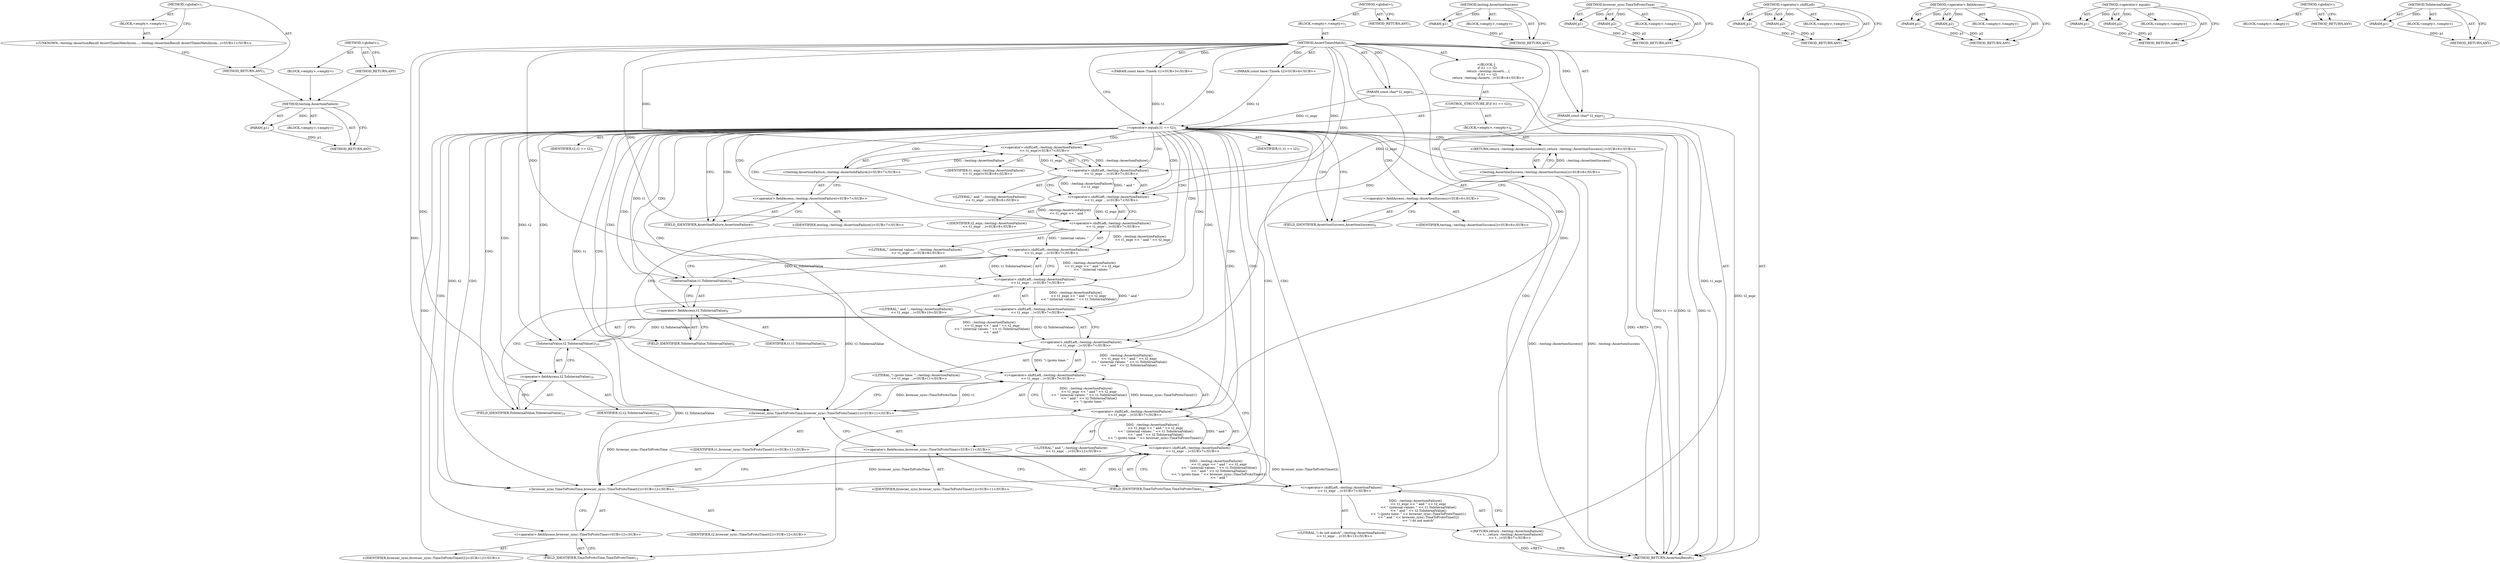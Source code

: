 digraph "&lt;global&gt;" {
vulnerable_115 [label=<(METHOD,testing.AssertionFailure)>];
vulnerable_116 [label=<(PARAM,p1)>];
vulnerable_117 [label=<(BLOCK,&lt;empty&gt;,&lt;empty&gt;)>];
vulnerable_118 [label=<(METHOD_RETURN,ANY)>];
vulnerable_6 [label=<(METHOD,&lt;global&gt;)<SUB>1</SUB>>];
vulnerable_7 [label=<(BLOCK,&lt;empty&gt;,&lt;empty&gt;)<SUB>1</SUB>>];
vulnerable_8 [label=<(METHOD,AssertTimesMatch)<SUB>1</SUB>>];
vulnerable_9 [label=<(PARAM,const char* t1_expr)<SUB>1</SUB>>];
vulnerable_10 [label=<(PARAM,const char* t2_expr)<SUB>2</SUB>>];
vulnerable_11 [label="<(PARAM,const base::Time&amp; t1)<SUB>3</SUB>>"];
vulnerable_12 [label="<(PARAM,const base::Time&amp; t2)<SUB>4</SUB>>"];
vulnerable_13 [label="<(BLOCK,{
  if (t1 == t2)
    return ::testing::Asserti...,{
  if (t1 == t2)
    return ::testing::Asserti...)<SUB>4</SUB>>"];
vulnerable_14 [label=<(CONTROL_STRUCTURE,IF,if (t1 == t2))<SUB>5</SUB>>];
vulnerable_15 [label=<(&lt;operator&gt;.equals,t1 == t2)<SUB>5</SUB>>];
vulnerable_16 [label=<(IDENTIFIER,t1,t1 == t2)<SUB>5</SUB>>];
vulnerable_17 [label=<(IDENTIFIER,t2,t1 == t2)<SUB>5</SUB>>];
vulnerable_18 [label=<(BLOCK,&lt;empty&gt;,&lt;empty&gt;)<SUB>6</SUB>>];
vulnerable_19 [label="<(RETURN,return ::testing::AssertionSuccess();,return ::testing::AssertionSuccess();)<SUB>6</SUB>>"];
vulnerable_20 [label="<(testing.AssertionSuccess,::testing::AssertionSuccess())<SUB>6</SUB>>"];
vulnerable_21 [label="<(&lt;operator&gt;.fieldAccess,::testing::AssertionSuccess)<SUB>6</SUB>>"];
vulnerable_22 [label="<(IDENTIFIER,testing,::testing::AssertionSuccess())<SUB>6</SUB>>"];
vulnerable_23 [label=<(FIELD_IDENTIFIER,AssertionSuccess,AssertionSuccess)<SUB>6</SUB>>];
vulnerable_24 [label="<(RETURN,return ::testing::AssertionFailure()
      &lt;&lt; t...,return ::testing::AssertionFailure()
      &lt;&lt; t...)<SUB>7</SUB>>"];
vulnerable_25 [label="<(&lt;operator&gt;.shiftLeft,::testing::AssertionFailure()
      &lt;&lt; t1_expr ...)<SUB>7</SUB>>"];
vulnerable_26 [label="<(&lt;operator&gt;.shiftLeft,::testing::AssertionFailure()
      &lt;&lt; t1_expr ...)<SUB>7</SUB>>"];
vulnerable_27 [label="<(&lt;operator&gt;.shiftLeft,::testing::AssertionFailure()
      &lt;&lt; t1_expr ...)<SUB>7</SUB>>"];
vulnerable_28 [label="<(&lt;operator&gt;.shiftLeft,::testing::AssertionFailure()
      &lt;&lt; t1_expr ...)<SUB>7</SUB>>"];
vulnerable_29 [label="<(&lt;operator&gt;.shiftLeft,::testing::AssertionFailure()
      &lt;&lt; t1_expr ...)<SUB>7</SUB>>"];
vulnerable_30 [label="<(&lt;operator&gt;.shiftLeft,::testing::AssertionFailure()
      &lt;&lt; t1_expr ...)<SUB>7</SUB>>"];
vulnerable_31 [label="<(&lt;operator&gt;.shiftLeft,::testing::AssertionFailure()
      &lt;&lt; t1_expr ...)<SUB>7</SUB>>"];
vulnerable_32 [label="<(&lt;operator&gt;.shiftLeft,::testing::AssertionFailure()
      &lt;&lt; t1_expr ...)<SUB>7</SUB>>"];
vulnerable_33 [label="<(&lt;operator&gt;.shiftLeft,::testing::AssertionFailure()
      &lt;&lt; t1_expr ...)<SUB>7</SUB>>"];
vulnerable_34 [label="<(&lt;operator&gt;.shiftLeft,::testing::AssertionFailure()
      &lt;&lt; t1_expr ...)<SUB>7</SUB>>"];
vulnerable_35 [label="<(&lt;operator&gt;.shiftLeft,::testing::AssertionFailure()
      &lt;&lt; t1_expr ...)<SUB>7</SUB>>"];
vulnerable_36 [label="<(&lt;operator&gt;.shiftLeft,::testing::AssertionFailure()
      &lt;&lt; t1_expr)<SUB>7</SUB>>"];
vulnerable_37 [label="<(testing.AssertionFailure,::testing::AssertionFailure())<SUB>7</SUB>>"];
vulnerable_38 [label="<(&lt;operator&gt;.fieldAccess,::testing::AssertionFailure)<SUB>7</SUB>>"];
vulnerable_39 [label="<(IDENTIFIER,testing,::testing::AssertionFailure())<SUB>7</SUB>>"];
vulnerable_40 [label=<(FIELD_IDENTIFIER,AssertionFailure,AssertionFailure)<SUB>7</SUB>>];
vulnerable_41 [label="<(IDENTIFIER,t1_expr,::testing::AssertionFailure()
      &lt;&lt; t1_expr)<SUB>8</SUB>>"];
vulnerable_42 [label="<(LITERAL,&quot; and &quot;,::testing::AssertionFailure()
      &lt;&lt; t1_expr ...)<SUB>8</SUB>>"];
vulnerable_43 [label="<(IDENTIFIER,t2_expr,::testing::AssertionFailure()
      &lt;&lt; t1_expr ...)<SUB>8</SUB>>"];
vulnerable_44 [label="<(LITERAL,&quot; (internal values: &quot;,::testing::AssertionFailure()
      &lt;&lt; t1_expr ...)<SUB>9</SUB>>"];
vulnerable_45 [label=<(ToInternalValue,t1.ToInternalValue())<SUB>9</SUB>>];
vulnerable_46 [label=<(&lt;operator&gt;.fieldAccess,t1.ToInternalValue)<SUB>9</SUB>>];
vulnerable_47 [label=<(IDENTIFIER,t1,t1.ToInternalValue())<SUB>9</SUB>>];
vulnerable_48 [label=<(FIELD_IDENTIFIER,ToInternalValue,ToInternalValue)<SUB>9</SUB>>];
vulnerable_49 [label="<(LITERAL,&quot; and &quot;,::testing::AssertionFailure()
      &lt;&lt; t1_expr ...)<SUB>10</SUB>>"];
vulnerable_50 [label=<(ToInternalValue,t2.ToInternalValue())<SUB>10</SUB>>];
vulnerable_51 [label=<(&lt;operator&gt;.fieldAccess,t2.ToInternalValue)<SUB>10</SUB>>];
vulnerable_52 [label=<(IDENTIFIER,t2,t2.ToInternalValue())<SUB>10</SUB>>];
vulnerable_53 [label=<(FIELD_IDENTIFIER,ToInternalValue,ToInternalValue)<SUB>10</SUB>>];
vulnerable_54 [label="<(LITERAL,&quot;) (proto time: &quot;,::testing::AssertionFailure()
      &lt;&lt; t1_expr ...)<SUB>11</SUB>>"];
vulnerable_55 [label="<(browser_sync.TimeToProtoTime,browser_sync::TimeToProtoTime(t1))<SUB>11</SUB>>"];
vulnerable_56 [label="<(&lt;operator&gt;.fieldAccess,browser_sync::TimeToProtoTime)<SUB>11</SUB>>"];
vulnerable_57 [label="<(IDENTIFIER,browser_sync,browser_sync::TimeToProtoTime(t1))<SUB>11</SUB>>"];
vulnerable_58 [label=<(FIELD_IDENTIFIER,TimeToProtoTime,TimeToProtoTime)<SUB>11</SUB>>];
vulnerable_59 [label="<(IDENTIFIER,t1,browser_sync::TimeToProtoTime(t1))<SUB>11</SUB>>"];
vulnerable_60 [label="<(LITERAL,&quot; and &quot;,::testing::AssertionFailure()
      &lt;&lt; t1_expr ...)<SUB>12</SUB>>"];
vulnerable_61 [label="<(browser_sync.TimeToProtoTime,browser_sync::TimeToProtoTime(t2))<SUB>12</SUB>>"];
vulnerable_62 [label="<(&lt;operator&gt;.fieldAccess,browser_sync::TimeToProtoTime)<SUB>12</SUB>>"];
vulnerable_63 [label="<(IDENTIFIER,browser_sync,browser_sync::TimeToProtoTime(t2))<SUB>12</SUB>>"];
vulnerable_64 [label=<(FIELD_IDENTIFIER,TimeToProtoTime,TimeToProtoTime)<SUB>12</SUB>>];
vulnerable_65 [label="<(IDENTIFIER,t2,browser_sync::TimeToProtoTime(t2))<SUB>12</SUB>>"];
vulnerable_66 [label="<(LITERAL,&quot;) do not match&quot;,::testing::AssertionFailure()
      &lt;&lt; t1_expr ...)<SUB>13</SUB>>"];
vulnerable_67 [label=<(METHOD_RETURN,AssertionResult)<SUB>1</SUB>>];
vulnerable_69 [label=<(METHOD_RETURN,ANY)<SUB>1</SUB>>];
vulnerable_101 [label=<(METHOD,testing.AssertionSuccess)>];
vulnerable_102 [label=<(PARAM,p1)>];
vulnerable_103 [label=<(BLOCK,&lt;empty&gt;,&lt;empty&gt;)>];
vulnerable_104 [label=<(METHOD_RETURN,ANY)>];
vulnerable_123 [label=<(METHOD,browser_sync.TimeToProtoTime)>];
vulnerable_124 [label=<(PARAM,p1)>];
vulnerable_125 [label=<(PARAM,p2)>];
vulnerable_126 [label=<(BLOCK,&lt;empty&gt;,&lt;empty&gt;)>];
vulnerable_127 [label=<(METHOD_RETURN,ANY)>];
vulnerable_110 [label=<(METHOD,&lt;operator&gt;.shiftLeft)>];
vulnerable_111 [label=<(PARAM,p1)>];
vulnerable_112 [label=<(PARAM,p2)>];
vulnerable_113 [label=<(BLOCK,&lt;empty&gt;,&lt;empty&gt;)>];
vulnerable_114 [label=<(METHOD_RETURN,ANY)>];
vulnerable_105 [label=<(METHOD,&lt;operator&gt;.fieldAccess)>];
vulnerable_106 [label=<(PARAM,p1)>];
vulnerable_107 [label=<(PARAM,p2)>];
vulnerable_108 [label=<(BLOCK,&lt;empty&gt;,&lt;empty&gt;)>];
vulnerable_109 [label=<(METHOD_RETURN,ANY)>];
vulnerable_96 [label=<(METHOD,&lt;operator&gt;.equals)>];
vulnerable_97 [label=<(PARAM,p1)>];
vulnerable_98 [label=<(PARAM,p2)>];
vulnerable_99 [label=<(BLOCK,&lt;empty&gt;,&lt;empty&gt;)>];
vulnerable_100 [label=<(METHOD_RETURN,ANY)>];
vulnerable_90 [label=<(METHOD,&lt;global&gt;)<SUB>1</SUB>>];
vulnerable_91 [label=<(BLOCK,&lt;empty&gt;,&lt;empty&gt;)>];
vulnerable_92 [label=<(METHOD_RETURN,ANY)>];
vulnerable_119 [label=<(METHOD,ToInternalValue)>];
vulnerable_120 [label=<(PARAM,p1)>];
vulnerable_121 [label=<(BLOCK,&lt;empty&gt;,&lt;empty&gt;)>];
vulnerable_122 [label=<(METHOD_RETURN,ANY)>];
fixed_6 [label=<(METHOD,&lt;global&gt;)<SUB>1</SUB>>];
fixed_7 [label=<(BLOCK,&lt;empty&gt;,&lt;empty&gt;)<SUB>1</SUB>>];
fixed_8 [label="<(UNKNOWN,::testing::AssertionResult AssertTimesMatch(con...,::testing::AssertionResult AssertTimesMatch(con...)<SUB>1</SUB>>"];
fixed_9 [label=<(METHOD_RETURN,ANY)<SUB>1</SUB>>];
fixed_14 [label=<(METHOD,&lt;global&gt;)<SUB>1</SUB>>];
fixed_15 [label=<(BLOCK,&lt;empty&gt;,&lt;empty&gt;)>];
fixed_16 [label=<(METHOD_RETURN,ANY)>];
vulnerable_115 -> vulnerable_116  [key=0, label="AST: "];
vulnerable_115 -> vulnerable_116  [key=1, label="DDG: "];
vulnerable_115 -> vulnerable_117  [key=0, label="AST: "];
vulnerable_115 -> vulnerable_118  [key=0, label="AST: "];
vulnerable_115 -> vulnerable_118  [key=1, label="CFG: "];
vulnerable_116 -> vulnerable_118  [key=0, label="DDG: p1"];
vulnerable_6 -> vulnerable_7  [key=0, label="AST: "];
vulnerable_6 -> vulnerable_69  [key=0, label="AST: "];
vulnerable_6 -> vulnerable_69  [key=1, label="CFG: "];
vulnerable_7 -> vulnerable_8  [key=0, label="AST: "];
vulnerable_8 -> vulnerable_9  [key=0, label="AST: "];
vulnerable_8 -> vulnerable_9  [key=1, label="DDG: "];
vulnerable_8 -> vulnerable_10  [key=0, label="AST: "];
vulnerable_8 -> vulnerable_10  [key=1, label="DDG: "];
vulnerable_8 -> vulnerable_11  [key=0, label="AST: "];
vulnerable_8 -> vulnerable_11  [key=1, label="DDG: "];
vulnerable_8 -> vulnerable_12  [key=0, label="AST: "];
vulnerable_8 -> vulnerable_12  [key=1, label="DDG: "];
vulnerable_8 -> vulnerable_13  [key=0, label="AST: "];
vulnerable_8 -> vulnerable_67  [key=0, label="AST: "];
vulnerable_8 -> vulnerable_15  [key=0, label="CFG: "];
vulnerable_8 -> vulnerable_15  [key=1, label="DDG: "];
vulnerable_8 -> vulnerable_25  [key=0, label="DDG: "];
vulnerable_8 -> vulnerable_27  [key=0, label="DDG: "];
vulnerable_8 -> vulnerable_61  [key=0, label="DDG: "];
vulnerable_8 -> vulnerable_29  [key=0, label="DDG: "];
vulnerable_8 -> vulnerable_55  [key=0, label="DDG: "];
vulnerable_8 -> vulnerable_31  [key=0, label="DDG: "];
vulnerable_8 -> vulnerable_33  [key=0, label="DDG: "];
vulnerable_8 -> vulnerable_34  [key=0, label="DDG: "];
vulnerable_8 -> vulnerable_35  [key=0, label="DDG: "];
vulnerable_8 -> vulnerable_36  [key=0, label="DDG: "];
vulnerable_9 -> vulnerable_67  [key=0, label="DDG: t1_expr"];
vulnerable_9 -> vulnerable_36  [key=0, label="DDG: t1_expr"];
vulnerable_10 -> vulnerable_67  [key=0, label="DDG: t2_expr"];
vulnerable_10 -> vulnerable_34  [key=0, label="DDG: t2_expr"];
vulnerable_11 -> vulnerable_15  [key=0, label="DDG: t1"];
vulnerable_12 -> vulnerable_15  [key=0, label="DDG: t2"];
vulnerable_13 -> vulnerable_14  [key=0, label="AST: "];
vulnerable_13 -> vulnerable_24  [key=0, label="AST: "];
vulnerable_14 -> vulnerable_15  [key=0, label="AST: "];
vulnerable_14 -> vulnerable_18  [key=0, label="AST: "];
vulnerable_15 -> vulnerable_16  [key=0, label="AST: "];
vulnerable_15 -> vulnerable_17  [key=0, label="AST: "];
vulnerable_15 -> vulnerable_23  [key=0, label="CFG: "];
vulnerable_15 -> vulnerable_23  [key=1, label="CDG: "];
vulnerable_15 -> vulnerable_40  [key=0, label="CFG: "];
vulnerable_15 -> vulnerable_40  [key=1, label="CDG: "];
vulnerable_15 -> vulnerable_67  [key=0, label="DDG: t1"];
vulnerable_15 -> vulnerable_67  [key=1, label="DDG: t2"];
vulnerable_15 -> vulnerable_67  [key=2, label="DDG: t1 == t2"];
vulnerable_15 -> vulnerable_61  [key=0, label="DDG: t2"];
vulnerable_15 -> vulnerable_61  [key=1, label="CDG: "];
vulnerable_15 -> vulnerable_55  [key=0, label="DDG: t1"];
vulnerable_15 -> vulnerable_55  [key=1, label="CDG: "];
vulnerable_15 -> vulnerable_50  [key=0, label="DDG: t2"];
vulnerable_15 -> vulnerable_50  [key=1, label="CDG: "];
vulnerable_15 -> vulnerable_45  [key=0, label="DDG: t1"];
vulnerable_15 -> vulnerable_45  [key=1, label="CDG: "];
vulnerable_15 -> vulnerable_30  [key=0, label="CDG: "];
vulnerable_15 -> vulnerable_34  [key=0, label="CDG: "];
vulnerable_15 -> vulnerable_21  [key=0, label="CDG: "];
vulnerable_15 -> vulnerable_48  [key=0, label="CDG: "];
vulnerable_15 -> vulnerable_32  [key=0, label="CDG: "];
vulnerable_15 -> vulnerable_26  [key=0, label="CDG: "];
vulnerable_15 -> vulnerable_64  [key=0, label="CDG: "];
vulnerable_15 -> vulnerable_51  [key=0, label="CDG: "];
vulnerable_15 -> vulnerable_19  [key=0, label="CDG: "];
vulnerable_15 -> vulnerable_28  [key=0, label="CDG: "];
vulnerable_15 -> vulnerable_37  [key=0, label="CDG: "];
vulnerable_15 -> vulnerable_46  [key=0, label="CDG: "];
vulnerable_15 -> vulnerable_20  [key=0, label="CDG: "];
vulnerable_15 -> vulnerable_38  [key=0, label="CDG: "];
vulnerable_15 -> vulnerable_25  [key=0, label="CDG: "];
vulnerable_15 -> vulnerable_56  [key=0, label="CDG: "];
vulnerable_15 -> vulnerable_27  [key=0, label="CDG: "];
vulnerable_15 -> vulnerable_29  [key=0, label="CDG: "];
vulnerable_15 -> vulnerable_35  [key=0, label="CDG: "];
vulnerable_15 -> vulnerable_24  [key=0, label="CDG: "];
vulnerable_15 -> vulnerable_58  [key=0, label="CDG: "];
vulnerable_15 -> vulnerable_33  [key=0, label="CDG: "];
vulnerable_15 -> vulnerable_36  [key=0, label="CDG: "];
vulnerable_15 -> vulnerable_53  [key=0, label="CDG: "];
vulnerable_15 -> vulnerable_62  [key=0, label="CDG: "];
vulnerable_15 -> vulnerable_31  [key=0, label="CDG: "];
vulnerable_18 -> vulnerable_19  [key=0, label="AST: "];
vulnerable_19 -> vulnerable_20  [key=0, label="AST: "];
vulnerable_19 -> vulnerable_67  [key=0, label="CFG: "];
vulnerable_19 -> vulnerable_67  [key=1, label="DDG: &lt;RET&gt;"];
vulnerable_20 -> vulnerable_21  [key=0, label="AST: "];
vulnerable_20 -> vulnerable_19  [key=0, label="CFG: "];
vulnerable_20 -> vulnerable_19  [key=1, label="DDG: ::testing::AssertionSuccess()"];
vulnerable_20 -> vulnerable_67  [key=0, label="DDG: ::testing::AssertionSuccess"];
vulnerable_20 -> vulnerable_67  [key=1, label="DDG: ::testing::AssertionSuccess()"];
vulnerable_21 -> vulnerable_22  [key=0, label="AST: "];
vulnerable_21 -> vulnerable_23  [key=0, label="AST: "];
vulnerable_21 -> vulnerable_20  [key=0, label="CFG: "];
vulnerable_23 -> vulnerable_21  [key=0, label="CFG: "];
vulnerable_24 -> vulnerable_25  [key=0, label="AST: "];
vulnerable_24 -> vulnerable_67  [key=0, label="CFG: "];
vulnerable_24 -> vulnerable_67  [key=1, label="DDG: &lt;RET&gt;"];
vulnerable_25 -> vulnerable_26  [key=0, label="AST: "];
vulnerable_25 -> vulnerable_66  [key=0, label="AST: "];
vulnerable_25 -> vulnerable_24  [key=0, label="CFG: "];
vulnerable_25 -> vulnerable_24  [key=1, label="DDG: ::testing::AssertionFailure()
      &lt;&lt; t1_expr &lt;&lt; &quot; and &quot; &lt;&lt; t2_expr
      &lt;&lt; &quot; (internal values: &quot; &lt;&lt; t1.ToInternalValue()
      &lt;&lt; &quot; and &quot; &lt;&lt; t2.ToInternalValue()
      &lt;&lt; &quot;) (proto time: &quot; &lt;&lt; browser_sync::TimeToProtoTime(t1)
      &lt;&lt; &quot; and &quot; &lt;&lt; browser_sync::TimeToProtoTime(t2)
      &lt;&lt; &quot;) do not match&quot;"];
vulnerable_26 -> vulnerable_27  [key=0, label="AST: "];
vulnerable_26 -> vulnerable_61  [key=0, label="AST: "];
vulnerable_26 -> vulnerable_25  [key=0, label="CFG: "];
vulnerable_26 -> vulnerable_25  [key=1, label="DDG: ::testing::AssertionFailure()
      &lt;&lt; t1_expr &lt;&lt; &quot; and &quot; &lt;&lt; t2_expr
      &lt;&lt; &quot; (internal values: &quot; &lt;&lt; t1.ToInternalValue()
      &lt;&lt; &quot; and &quot; &lt;&lt; t2.ToInternalValue()
      &lt;&lt; &quot;) (proto time: &quot; &lt;&lt; browser_sync::TimeToProtoTime(t1)
      &lt;&lt; &quot; and &quot;"];
vulnerable_26 -> vulnerable_25  [key=2, label="DDG: browser_sync::TimeToProtoTime(t2)"];
vulnerable_27 -> vulnerable_28  [key=0, label="AST: "];
vulnerable_27 -> vulnerable_60  [key=0, label="AST: "];
vulnerable_27 -> vulnerable_64  [key=0, label="CFG: "];
vulnerable_27 -> vulnerable_26  [key=0, label="DDG: ::testing::AssertionFailure()
      &lt;&lt; t1_expr &lt;&lt; &quot; and &quot; &lt;&lt; t2_expr
      &lt;&lt; &quot; (internal values: &quot; &lt;&lt; t1.ToInternalValue()
      &lt;&lt; &quot; and &quot; &lt;&lt; t2.ToInternalValue()
      &lt;&lt; &quot;) (proto time: &quot; &lt;&lt; browser_sync::TimeToProtoTime(t1)"];
vulnerable_27 -> vulnerable_26  [key=1, label="DDG: &quot; and &quot;"];
vulnerable_28 -> vulnerable_29  [key=0, label="AST: "];
vulnerable_28 -> vulnerable_55  [key=0, label="AST: "];
vulnerable_28 -> vulnerable_27  [key=0, label="CFG: "];
vulnerable_28 -> vulnerable_27  [key=1, label="DDG: ::testing::AssertionFailure()
      &lt;&lt; t1_expr &lt;&lt; &quot; and &quot; &lt;&lt; t2_expr
      &lt;&lt; &quot; (internal values: &quot; &lt;&lt; t1.ToInternalValue()
      &lt;&lt; &quot; and &quot; &lt;&lt; t2.ToInternalValue()
      &lt;&lt; &quot;) (proto time: &quot;"];
vulnerable_28 -> vulnerable_27  [key=2, label="DDG: browser_sync::TimeToProtoTime(t1)"];
vulnerable_29 -> vulnerable_30  [key=0, label="AST: "];
vulnerable_29 -> vulnerable_54  [key=0, label="AST: "];
vulnerable_29 -> vulnerable_58  [key=0, label="CFG: "];
vulnerable_29 -> vulnerable_28  [key=0, label="DDG: ::testing::AssertionFailure()
      &lt;&lt; t1_expr &lt;&lt; &quot; and &quot; &lt;&lt; t2_expr
      &lt;&lt; &quot; (internal values: &quot; &lt;&lt; t1.ToInternalValue()
      &lt;&lt; &quot; and &quot; &lt;&lt; t2.ToInternalValue()"];
vulnerable_29 -> vulnerable_28  [key=1, label="DDG: &quot;) (proto time: &quot;"];
vulnerable_30 -> vulnerable_31  [key=0, label="AST: "];
vulnerable_30 -> vulnerable_50  [key=0, label="AST: "];
vulnerable_30 -> vulnerable_29  [key=0, label="CFG: "];
vulnerable_30 -> vulnerable_29  [key=1, label="DDG: ::testing::AssertionFailure()
      &lt;&lt; t1_expr &lt;&lt; &quot; and &quot; &lt;&lt; t2_expr
      &lt;&lt; &quot; (internal values: &quot; &lt;&lt; t1.ToInternalValue()
      &lt;&lt; &quot; and &quot;"];
vulnerable_30 -> vulnerable_29  [key=2, label="DDG: t2.ToInternalValue()"];
vulnerable_31 -> vulnerable_32  [key=0, label="AST: "];
vulnerable_31 -> vulnerable_49  [key=0, label="AST: "];
vulnerable_31 -> vulnerable_53  [key=0, label="CFG: "];
vulnerable_31 -> vulnerable_30  [key=0, label="DDG: ::testing::AssertionFailure()
      &lt;&lt; t1_expr &lt;&lt; &quot; and &quot; &lt;&lt; t2_expr
      &lt;&lt; &quot; (internal values: &quot; &lt;&lt; t1.ToInternalValue()"];
vulnerable_31 -> vulnerable_30  [key=1, label="DDG: &quot; and &quot;"];
vulnerable_32 -> vulnerable_33  [key=0, label="AST: "];
vulnerable_32 -> vulnerable_45  [key=0, label="AST: "];
vulnerable_32 -> vulnerable_31  [key=0, label="CFG: "];
vulnerable_32 -> vulnerable_31  [key=1, label="DDG: ::testing::AssertionFailure()
      &lt;&lt; t1_expr &lt;&lt; &quot; and &quot; &lt;&lt; t2_expr
      &lt;&lt; &quot; (internal values: &quot;"];
vulnerable_32 -> vulnerable_31  [key=2, label="DDG: t1.ToInternalValue()"];
vulnerable_33 -> vulnerable_34  [key=0, label="AST: "];
vulnerable_33 -> vulnerable_44  [key=0, label="AST: "];
vulnerable_33 -> vulnerable_48  [key=0, label="CFG: "];
vulnerable_33 -> vulnerable_32  [key=0, label="DDG: ::testing::AssertionFailure()
      &lt;&lt; t1_expr &lt;&lt; &quot; and &quot; &lt;&lt; t2_expr"];
vulnerable_33 -> vulnerable_32  [key=1, label="DDG: &quot; (internal values: &quot;"];
vulnerable_34 -> vulnerable_35  [key=0, label="AST: "];
vulnerable_34 -> vulnerable_43  [key=0, label="AST: "];
vulnerable_34 -> vulnerable_33  [key=0, label="CFG: "];
vulnerable_34 -> vulnerable_33  [key=1, label="DDG: ::testing::AssertionFailure()
      &lt;&lt; t1_expr &lt;&lt; &quot; and &quot;"];
vulnerable_34 -> vulnerable_33  [key=2, label="DDG: t2_expr"];
vulnerable_35 -> vulnerable_36  [key=0, label="AST: "];
vulnerable_35 -> vulnerable_42  [key=0, label="AST: "];
vulnerable_35 -> vulnerable_34  [key=0, label="CFG: "];
vulnerable_35 -> vulnerable_34  [key=1, label="DDG: ::testing::AssertionFailure()
      &lt;&lt; t1_expr"];
vulnerable_35 -> vulnerable_34  [key=2, label="DDG: &quot; and &quot;"];
vulnerable_36 -> vulnerable_37  [key=0, label="AST: "];
vulnerable_36 -> vulnerable_41  [key=0, label="AST: "];
vulnerable_36 -> vulnerable_35  [key=0, label="CFG: "];
vulnerable_36 -> vulnerable_35  [key=1, label="DDG: ::testing::AssertionFailure()"];
vulnerable_36 -> vulnerable_35  [key=2, label="DDG: t1_expr"];
vulnerable_37 -> vulnerable_38  [key=0, label="AST: "];
vulnerable_37 -> vulnerable_36  [key=0, label="CFG: "];
vulnerable_37 -> vulnerable_36  [key=1, label="DDG: ::testing::AssertionFailure"];
vulnerable_38 -> vulnerable_39  [key=0, label="AST: "];
vulnerable_38 -> vulnerable_40  [key=0, label="AST: "];
vulnerable_38 -> vulnerable_37  [key=0, label="CFG: "];
vulnerable_40 -> vulnerable_38  [key=0, label="CFG: "];
vulnerable_45 -> vulnerable_46  [key=0, label="AST: "];
vulnerable_45 -> vulnerable_32  [key=0, label="CFG: "];
vulnerable_45 -> vulnerable_32  [key=1, label="DDG: t1.ToInternalValue"];
vulnerable_45 -> vulnerable_55  [key=0, label="DDG: t1.ToInternalValue"];
vulnerable_46 -> vulnerable_47  [key=0, label="AST: "];
vulnerable_46 -> vulnerable_48  [key=0, label="AST: "];
vulnerable_46 -> vulnerable_45  [key=0, label="CFG: "];
vulnerable_48 -> vulnerable_46  [key=0, label="CFG: "];
vulnerable_50 -> vulnerable_51  [key=0, label="AST: "];
vulnerable_50 -> vulnerable_30  [key=0, label="CFG: "];
vulnerable_50 -> vulnerable_30  [key=1, label="DDG: t2.ToInternalValue"];
vulnerable_50 -> vulnerable_61  [key=0, label="DDG: t2.ToInternalValue"];
vulnerable_51 -> vulnerable_52  [key=0, label="AST: "];
vulnerable_51 -> vulnerable_53  [key=0, label="AST: "];
vulnerable_51 -> vulnerable_50  [key=0, label="CFG: "];
vulnerable_53 -> vulnerable_51  [key=0, label="CFG: "];
vulnerable_55 -> vulnerable_56  [key=0, label="AST: "];
vulnerable_55 -> vulnerable_59  [key=0, label="AST: "];
vulnerable_55 -> vulnerable_28  [key=0, label="CFG: "];
vulnerable_55 -> vulnerable_28  [key=1, label="DDG: browser_sync::TimeToProtoTime"];
vulnerable_55 -> vulnerable_28  [key=2, label="DDG: t1"];
vulnerable_55 -> vulnerable_61  [key=0, label="DDG: browser_sync::TimeToProtoTime"];
vulnerable_56 -> vulnerable_57  [key=0, label="AST: "];
vulnerable_56 -> vulnerable_58  [key=0, label="AST: "];
vulnerable_56 -> vulnerable_55  [key=0, label="CFG: "];
vulnerable_58 -> vulnerable_56  [key=0, label="CFG: "];
vulnerable_61 -> vulnerable_62  [key=0, label="AST: "];
vulnerable_61 -> vulnerable_65  [key=0, label="AST: "];
vulnerable_61 -> vulnerable_26  [key=0, label="CFG: "];
vulnerable_61 -> vulnerable_26  [key=1, label="DDG: browser_sync::TimeToProtoTime"];
vulnerable_61 -> vulnerable_26  [key=2, label="DDG: t2"];
vulnerable_62 -> vulnerable_63  [key=0, label="AST: "];
vulnerable_62 -> vulnerable_64  [key=0, label="AST: "];
vulnerable_62 -> vulnerable_61  [key=0, label="CFG: "];
vulnerable_64 -> vulnerable_62  [key=0, label="CFG: "];
vulnerable_101 -> vulnerable_102  [key=0, label="AST: "];
vulnerable_101 -> vulnerable_102  [key=1, label="DDG: "];
vulnerable_101 -> vulnerable_103  [key=0, label="AST: "];
vulnerable_101 -> vulnerable_104  [key=0, label="AST: "];
vulnerable_101 -> vulnerable_104  [key=1, label="CFG: "];
vulnerable_102 -> vulnerable_104  [key=0, label="DDG: p1"];
vulnerable_123 -> vulnerable_124  [key=0, label="AST: "];
vulnerable_123 -> vulnerable_124  [key=1, label="DDG: "];
vulnerable_123 -> vulnerable_126  [key=0, label="AST: "];
vulnerable_123 -> vulnerable_125  [key=0, label="AST: "];
vulnerable_123 -> vulnerable_125  [key=1, label="DDG: "];
vulnerable_123 -> vulnerable_127  [key=0, label="AST: "];
vulnerable_123 -> vulnerable_127  [key=1, label="CFG: "];
vulnerable_124 -> vulnerable_127  [key=0, label="DDG: p1"];
vulnerable_125 -> vulnerable_127  [key=0, label="DDG: p2"];
vulnerable_110 -> vulnerable_111  [key=0, label="AST: "];
vulnerable_110 -> vulnerable_111  [key=1, label="DDG: "];
vulnerable_110 -> vulnerable_113  [key=0, label="AST: "];
vulnerable_110 -> vulnerable_112  [key=0, label="AST: "];
vulnerable_110 -> vulnerable_112  [key=1, label="DDG: "];
vulnerable_110 -> vulnerable_114  [key=0, label="AST: "];
vulnerable_110 -> vulnerable_114  [key=1, label="CFG: "];
vulnerable_111 -> vulnerable_114  [key=0, label="DDG: p1"];
vulnerable_112 -> vulnerable_114  [key=0, label="DDG: p2"];
vulnerable_105 -> vulnerable_106  [key=0, label="AST: "];
vulnerable_105 -> vulnerable_106  [key=1, label="DDG: "];
vulnerable_105 -> vulnerable_108  [key=0, label="AST: "];
vulnerable_105 -> vulnerable_107  [key=0, label="AST: "];
vulnerable_105 -> vulnerable_107  [key=1, label="DDG: "];
vulnerable_105 -> vulnerable_109  [key=0, label="AST: "];
vulnerable_105 -> vulnerable_109  [key=1, label="CFG: "];
vulnerable_106 -> vulnerable_109  [key=0, label="DDG: p1"];
vulnerable_107 -> vulnerable_109  [key=0, label="DDG: p2"];
vulnerable_96 -> vulnerable_97  [key=0, label="AST: "];
vulnerable_96 -> vulnerable_97  [key=1, label="DDG: "];
vulnerable_96 -> vulnerable_99  [key=0, label="AST: "];
vulnerable_96 -> vulnerable_98  [key=0, label="AST: "];
vulnerable_96 -> vulnerable_98  [key=1, label="DDG: "];
vulnerable_96 -> vulnerable_100  [key=0, label="AST: "];
vulnerable_96 -> vulnerable_100  [key=1, label="CFG: "];
vulnerable_97 -> vulnerable_100  [key=0, label="DDG: p1"];
vulnerable_98 -> vulnerable_100  [key=0, label="DDG: p2"];
vulnerable_90 -> vulnerable_91  [key=0, label="AST: "];
vulnerable_90 -> vulnerable_92  [key=0, label="AST: "];
vulnerable_90 -> vulnerable_92  [key=1, label="CFG: "];
vulnerable_119 -> vulnerable_120  [key=0, label="AST: "];
vulnerable_119 -> vulnerable_120  [key=1, label="DDG: "];
vulnerable_119 -> vulnerable_121  [key=0, label="AST: "];
vulnerable_119 -> vulnerable_122  [key=0, label="AST: "];
vulnerable_119 -> vulnerable_122  [key=1, label="CFG: "];
vulnerable_120 -> vulnerable_122  [key=0, label="DDG: p1"];
fixed_6 -> fixed_7  [key=0, label="AST: "];
fixed_6 -> fixed_9  [key=0, label="AST: "];
fixed_6 -> fixed_8  [key=0, label="CFG: "];
fixed_7 -> fixed_8  [key=0, label="AST: "];
fixed_8 -> fixed_9  [key=0, label="CFG: "];
fixed_9 -> vulnerable_115  [key=0];
fixed_14 -> fixed_15  [key=0, label="AST: "];
fixed_14 -> fixed_16  [key=0, label="AST: "];
fixed_14 -> fixed_16  [key=1, label="CFG: "];
fixed_15 -> vulnerable_115  [key=0];
fixed_16 -> vulnerable_115  [key=0];
}
